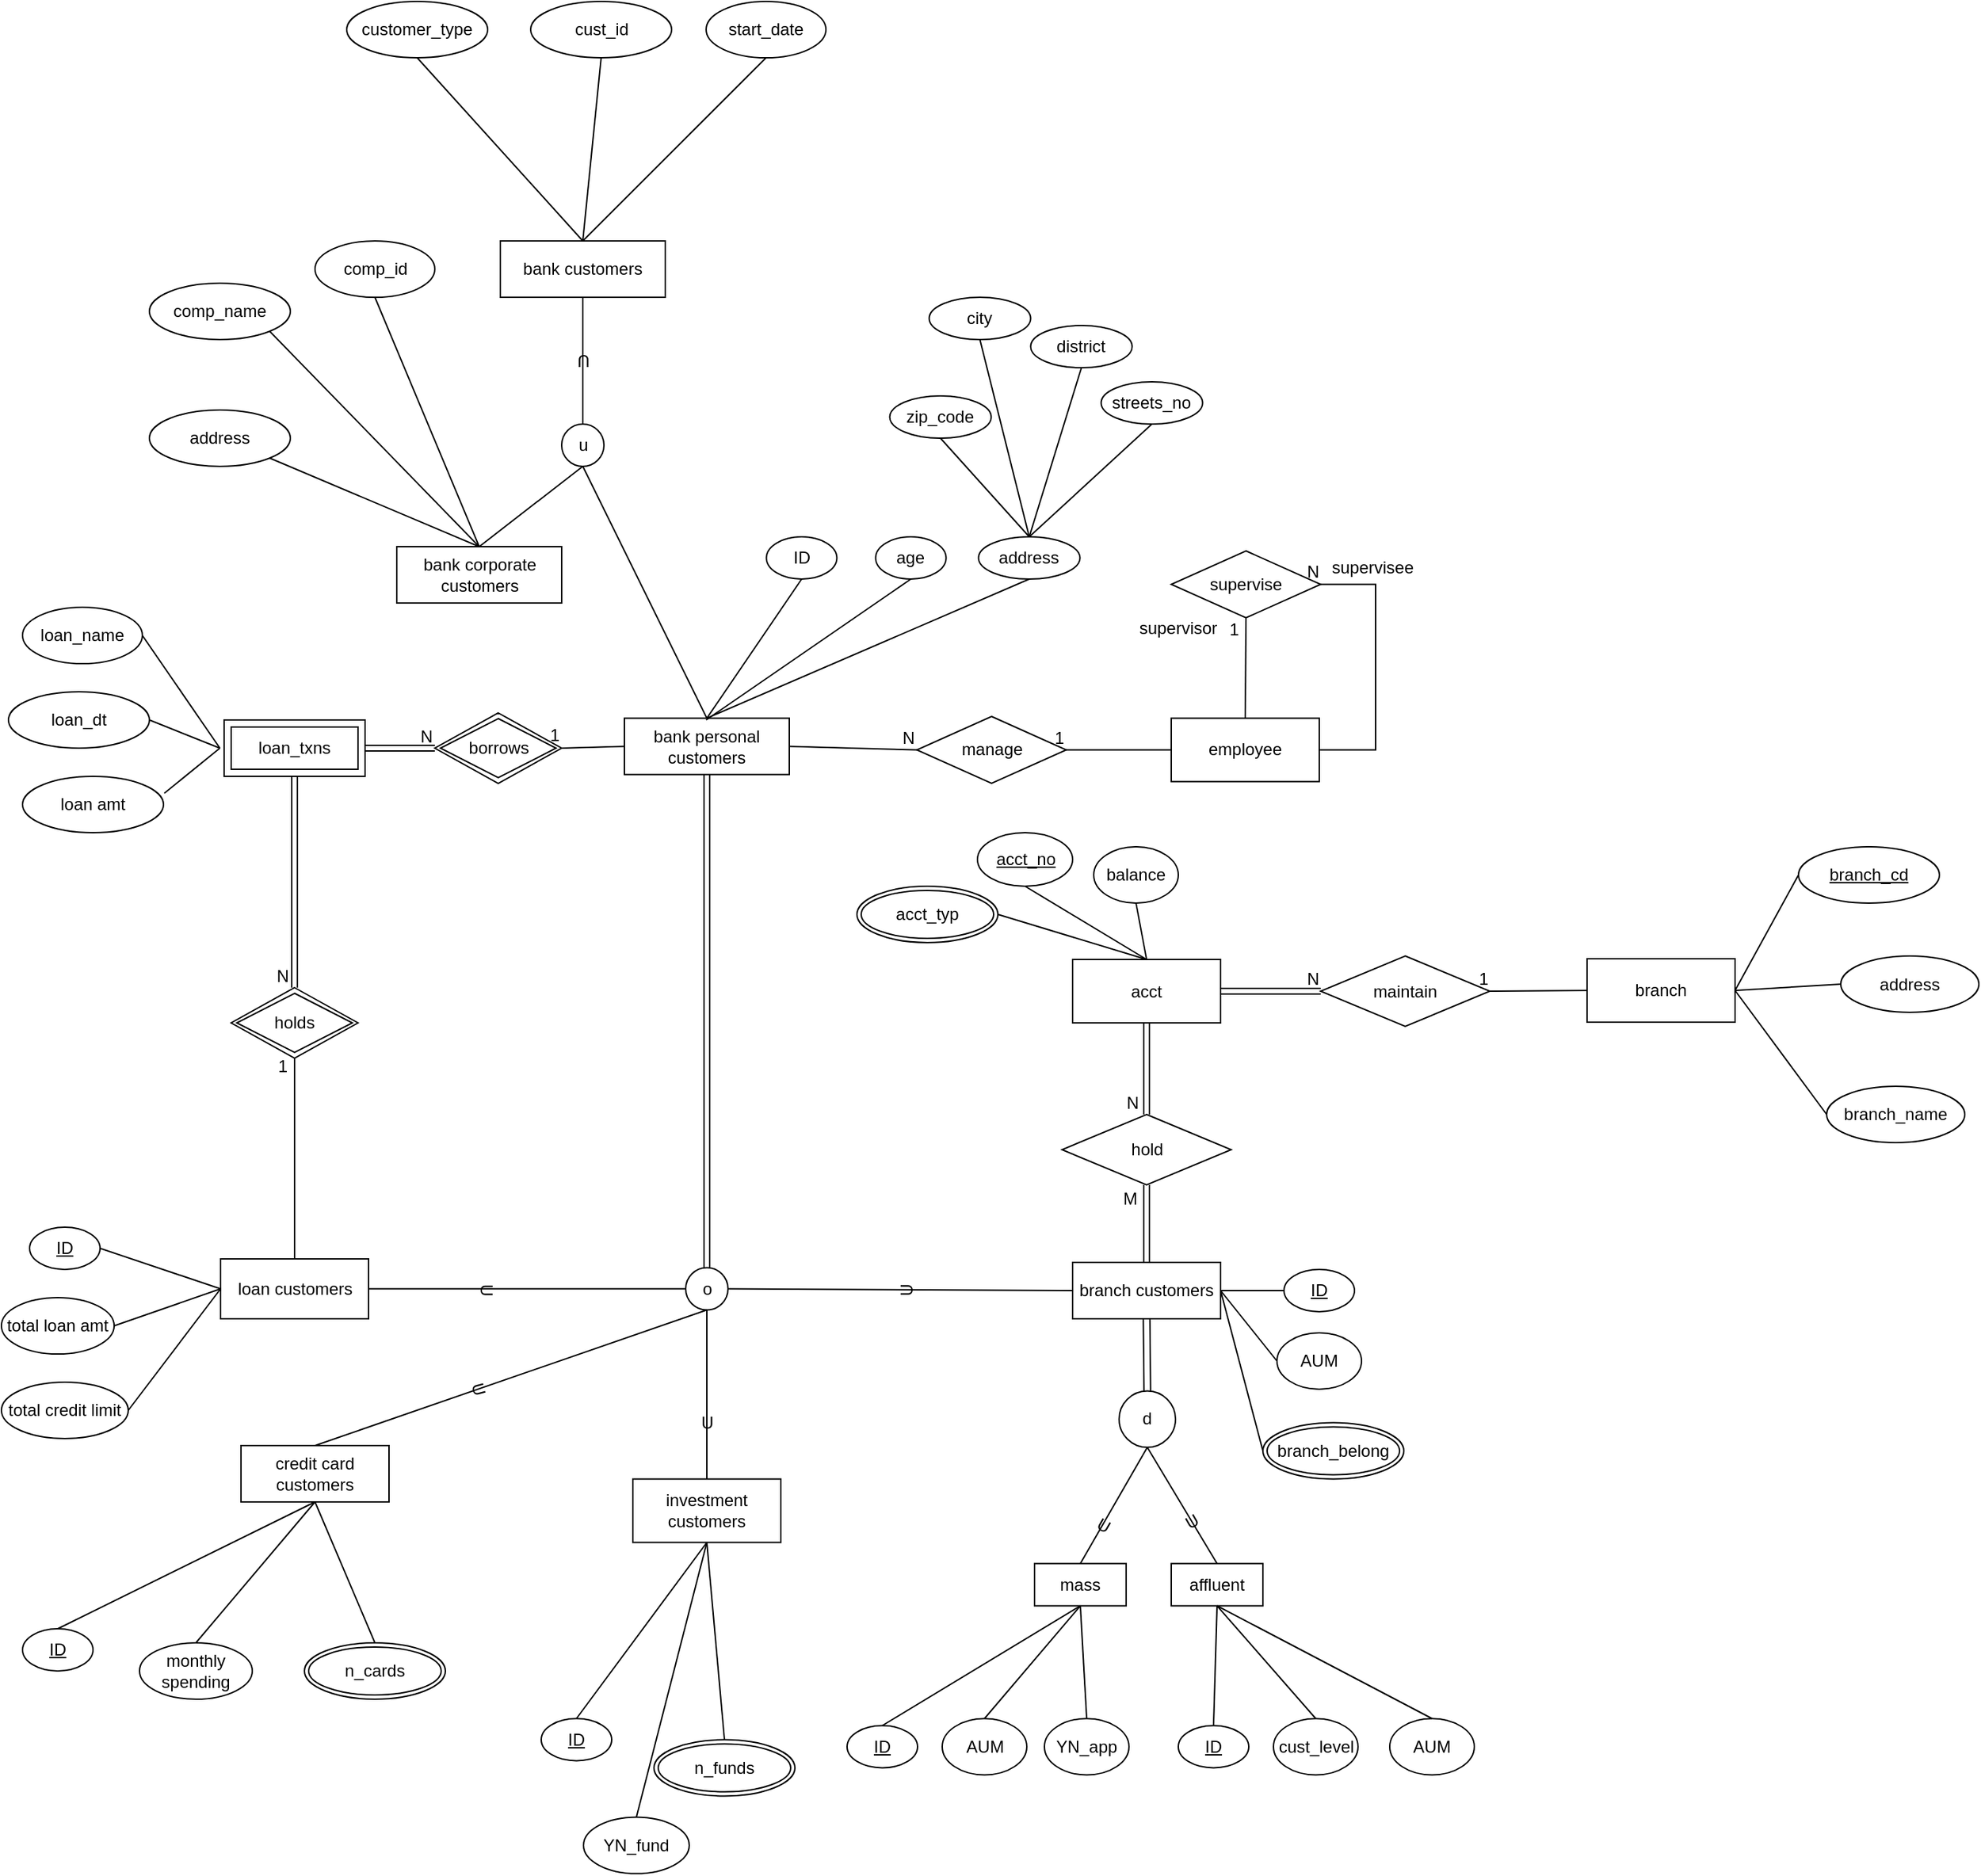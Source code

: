 <mxfile version="21.0.6" type="github">
  <diagram id="R2lEEEUBdFMjLlhIrx00" name="Page-1">
    <mxGraphModel dx="2164" dy="1770" grid="1" gridSize="10" guides="1" tooltips="1" connect="1" arrows="0" fold="1" page="1" pageScale="1" pageWidth="850" pageHeight="1100" math="0" shadow="0" extFonts="Permanent Marker^https://fonts.googleapis.com/css?family=Permanent+Marker">
      <root>
        <mxCell id="0" />
        <mxCell id="1" parent="0" />
        <mxCell id="X_ObQz0MvqeAvcVC8B-2-1" value="bank personal customers" style="rounded=0;whiteSpace=wrap;html=1;" parent="1" vertex="1">
          <mxGeometry x="367" y="238.75" width="117" height="40" as="geometry" />
        </mxCell>
        <mxCell id="X_ObQz0MvqeAvcVC8B-2-3" value="credit card customers" style="rounded=0;whiteSpace=wrap;html=1;" parent="1" vertex="1">
          <mxGeometry x="95" y="755" width="105" height="40" as="geometry" />
        </mxCell>
        <mxCell id="X_ObQz0MvqeAvcVC8B-2-4" value="branch customers" style="rounded=0;whiteSpace=wrap;html=1;" parent="1" vertex="1">
          <mxGeometry x="685" y="625" width="105" height="40" as="geometry" />
        </mxCell>
        <mxCell id="X_ObQz0MvqeAvcVC8B-2-5" value="investment customers" style="rounded=0;whiteSpace=wrap;html=1;" parent="1" vertex="1">
          <mxGeometry x="373" y="778.75" width="105" height="45" as="geometry" />
        </mxCell>
        <mxCell id="X_ObQz0MvqeAvcVC8B-2-6" value="o" style="ellipse;whiteSpace=wrap;html=1;aspect=fixed;" parent="1" vertex="1">
          <mxGeometry x="410.5" y="628.75" width="30" height="30" as="geometry" />
        </mxCell>
        <mxCell id="X_ObQz0MvqeAvcVC8B-2-7" value="" style="endArrow=none;html=1;rounded=0;entryX=0;entryY=0.5;entryDx=0;entryDy=0;exitX=1;exitY=0.5;exitDx=0;exitDy=0;" parent="1" source="X_ObQz0MvqeAvcVC8B-2-35" target="X_ObQz0MvqeAvcVC8B-2-6" edge="1">
          <mxGeometry width="50" height="50" relative="1" as="geometry">
            <mxPoint x="270" y="542.5" as="sourcePoint" />
            <mxPoint x="480" y="542.5" as="targetPoint" />
          </mxGeometry>
        </mxCell>
        <mxCell id="X_ObQz0MvqeAvcVC8B-2-8" value="" style="endArrow=none;html=1;rounded=0;entryX=0.5;entryY=1;entryDx=0;entryDy=0;exitX=0.5;exitY=0;exitDx=0;exitDy=0;" parent="1" source="X_ObQz0MvqeAvcVC8B-2-3" target="X_ObQz0MvqeAvcVC8B-2-6" edge="1">
          <mxGeometry width="50" height="50" relative="1" as="geometry">
            <mxPoint x="445" y="710" as="sourcePoint" />
            <mxPoint x="495" y="660" as="targetPoint" />
          </mxGeometry>
        </mxCell>
        <mxCell id="X_ObQz0MvqeAvcVC8B-2-11" value="" style="shape=link;html=1;rounded=0;entryX=0.5;entryY=1;entryDx=0;entryDy=0;exitX=0.5;exitY=0;exitDx=0;exitDy=0;" parent="1" source="X_ObQz0MvqeAvcVC8B-2-6" target="X_ObQz0MvqeAvcVC8B-2-1" edge="1">
          <mxGeometry width="100" relative="1" as="geometry">
            <mxPoint x="410" y="400" as="sourcePoint" />
            <mxPoint x="510" y="400" as="targetPoint" />
          </mxGeometry>
        </mxCell>
        <mxCell id="X_ObQz0MvqeAvcVC8B-2-12" value="ID" style="ellipse;whiteSpace=wrap;html=1;" parent="1" vertex="1">
          <mxGeometry x="467.75" y="110" width="50" height="30" as="geometry" />
        </mxCell>
        <mxCell id="X_ObQz0MvqeAvcVC8B-2-13" value="age" style="ellipse;whiteSpace=wrap;html=1;" parent="1" vertex="1">
          <mxGeometry x="545.25" y="110" width="50" height="30" as="geometry" />
        </mxCell>
        <mxCell id="X_ObQz0MvqeAvcVC8B-2-14" value="address" style="ellipse;whiteSpace=wrap;html=1;" parent="1" vertex="1">
          <mxGeometry x="618.25" y="110" width="72" height="30" as="geometry" />
        </mxCell>
        <mxCell id="X_ObQz0MvqeAvcVC8B-2-15" value="" style="endArrow=none;html=1;rounded=0;entryX=0.5;entryY=1;entryDx=0;entryDy=0;exitX=0.5;exitY=0;exitDx=0;exitDy=0;" parent="1" source="X_ObQz0MvqeAvcVC8B-2-1" target="X_ObQz0MvqeAvcVC8B-2-12" edge="1">
          <mxGeometry width="50" height="50" relative="1" as="geometry">
            <mxPoint x="430" y="420" as="sourcePoint" />
            <mxPoint x="480" y="370" as="targetPoint" />
          </mxGeometry>
        </mxCell>
        <mxCell id="X_ObQz0MvqeAvcVC8B-2-16" value="" style="endArrow=none;html=1;rounded=0;entryX=0.5;entryY=1;entryDx=0;entryDy=0;" parent="1" target="X_ObQz0MvqeAvcVC8B-2-13" edge="1">
          <mxGeometry width="50" height="50" relative="1" as="geometry">
            <mxPoint x="425" y="240" as="sourcePoint" />
            <mxPoint x="358" y="200" as="targetPoint" />
          </mxGeometry>
        </mxCell>
        <mxCell id="X_ObQz0MvqeAvcVC8B-2-17" value="" style="endArrow=none;html=1;rounded=0;entryX=0.5;entryY=1;entryDx=0;entryDy=0;exitX=0.5;exitY=0;exitDx=0;exitDy=0;" parent="1" source="X_ObQz0MvqeAvcVC8B-2-1" target="X_ObQz0MvqeAvcVC8B-2-14" edge="1">
          <mxGeometry width="50" height="50" relative="1" as="geometry">
            <mxPoint x="435" y="250" as="sourcePoint" />
            <mxPoint x="435" y="200" as="targetPoint" />
          </mxGeometry>
        </mxCell>
        <mxCell id="X_ObQz0MvqeAvcVC8B-2-24" value="d" style="ellipse;whiteSpace=wrap;html=1;aspect=fixed;" parent="1" vertex="1">
          <mxGeometry x="718" y="716.25" width="40" height="40" as="geometry" />
        </mxCell>
        <mxCell id="X_ObQz0MvqeAvcVC8B-2-25" value="mass" style="rounded=0;whiteSpace=wrap;html=1;" parent="1" vertex="1">
          <mxGeometry x="658" y="838.75" width="65" height="30" as="geometry" />
        </mxCell>
        <mxCell id="X_ObQz0MvqeAvcVC8B-2-26" value="affluent" style="rounded=0;whiteSpace=wrap;html=1;" parent="1" vertex="1">
          <mxGeometry x="755" y="838.75" width="65" height="30" as="geometry" />
        </mxCell>
        <mxCell id="X_ObQz0MvqeAvcVC8B-2-27" value="" style="shape=link;html=1;rounded=0;entryX=0.5;entryY=1;entryDx=0;entryDy=0;width=4.667;exitX=0.5;exitY=0;exitDx=0;exitDy=0;" parent="1" source="X_ObQz0MvqeAvcVC8B-2-24" target="X_ObQz0MvqeAvcVC8B-2-4" edge="1">
          <mxGeometry width="100" relative="1" as="geometry">
            <mxPoint x="738" y="720" as="sourcePoint" />
            <mxPoint x="681" y="495" as="targetPoint" />
          </mxGeometry>
        </mxCell>
        <mxCell id="X_ObQz0MvqeAvcVC8B-2-28" value="" style="endArrow=none;html=1;rounded=0;entryX=0.5;entryY=1;entryDx=0;entryDy=0;exitX=0.5;exitY=0;exitDx=0;exitDy=0;" parent="1" source="X_ObQz0MvqeAvcVC8B-2-25" target="X_ObQz0MvqeAvcVC8B-2-24" edge="1">
          <mxGeometry width="50" height="50" relative="1" as="geometry">
            <mxPoint x="645" y="823.75" as="sourcePoint" />
            <mxPoint x="703" y="768.75" as="targetPoint" />
          </mxGeometry>
        </mxCell>
        <mxCell id="X_ObQz0MvqeAvcVC8B-2-29" value="" style="endArrow=none;html=1;rounded=0;entryX=0.5;entryY=1;entryDx=0;entryDy=0;exitX=0.5;exitY=0;exitDx=0;exitDy=0;" parent="1" source="X_ObQz0MvqeAvcVC8B-2-26" target="X_ObQz0MvqeAvcVC8B-2-24" edge="1">
          <mxGeometry width="50" height="50" relative="1" as="geometry">
            <mxPoint x="701" y="838.75" as="sourcePoint" />
            <mxPoint x="703" y="768.75" as="targetPoint" />
          </mxGeometry>
        </mxCell>
        <mxCell id="X_ObQz0MvqeAvcVC8B-2-35" value="loan customers" style="rounded=0;whiteSpace=wrap;html=1;" parent="1" vertex="1">
          <mxGeometry x="80.5" y="622.5" width="105" height="42.5" as="geometry" />
        </mxCell>
        <mxCell id="X_ObQz0MvqeAvcVC8B-2-36" value="&lt;u&gt;ID&lt;/u&gt;" style="ellipse;whiteSpace=wrap;html=1;" parent="1" vertex="1">
          <mxGeometry x="-55" y="600" width="50" height="30" as="geometry" />
        </mxCell>
        <mxCell id="X_ObQz0MvqeAvcVC8B-2-37" value="total loan amt" style="ellipse;whiteSpace=wrap;html=1;" parent="1" vertex="1">
          <mxGeometry x="-75" y="650" width="80" height="40" as="geometry" />
        </mxCell>
        <mxCell id="X_ObQz0MvqeAvcVC8B-2-38" value="total credit limit" style="ellipse;whiteSpace=wrap;html=1;" parent="1" vertex="1">
          <mxGeometry x="-75" y="710" width="90" height="40" as="geometry" />
        </mxCell>
        <mxCell id="X_ObQz0MvqeAvcVC8B-2-39" value="" style="endArrow=none;html=1;rounded=0;exitX=1;exitY=0.5;exitDx=0;exitDy=0;entryX=0;entryY=0.5;entryDx=0;entryDy=0;" parent="1" source="X_ObQz0MvqeAvcVC8B-2-36" target="X_ObQz0MvqeAvcVC8B-2-35" edge="1">
          <mxGeometry width="50" height="50" relative="1" as="geometry">
            <mxPoint x="425" y="640" as="sourcePoint" />
            <mxPoint x="475" y="590" as="targetPoint" />
          </mxGeometry>
        </mxCell>
        <mxCell id="X_ObQz0MvqeAvcVC8B-2-40" value="" style="endArrow=none;html=1;rounded=0;exitX=1;exitY=0.5;exitDx=0;exitDy=0;entryX=0;entryY=0.5;entryDx=0;entryDy=0;" parent="1" source="X_ObQz0MvqeAvcVC8B-2-37" target="X_ObQz0MvqeAvcVC8B-2-35" edge="1">
          <mxGeometry width="50" height="50" relative="1" as="geometry">
            <mxPoint x="95" y="625" as="sourcePoint" />
            <mxPoint x="135" y="670" as="targetPoint" />
          </mxGeometry>
        </mxCell>
        <mxCell id="X_ObQz0MvqeAvcVC8B-2-41" value="" style="endArrow=none;html=1;rounded=0;exitX=1;exitY=0.5;exitDx=0;exitDy=0;entryX=0;entryY=0.5;entryDx=0;entryDy=0;" parent="1" source="X_ObQz0MvqeAvcVC8B-2-38" target="X_ObQz0MvqeAvcVC8B-2-35" edge="1">
          <mxGeometry width="50" height="50" relative="1" as="geometry">
            <mxPoint x="99" y="678" as="sourcePoint" />
            <mxPoint x="135" y="670" as="targetPoint" />
          </mxGeometry>
        </mxCell>
        <mxCell id="X_ObQz0MvqeAvcVC8B-2-48" value="loan_name" style="ellipse;whiteSpace=wrap;html=1;" parent="1" vertex="1">
          <mxGeometry x="-60" y="160" width="85" height="40" as="geometry" />
        </mxCell>
        <mxCell id="X_ObQz0MvqeAvcVC8B-2-49" value="loan amt" style="ellipse;whiteSpace=wrap;html=1;" parent="1" vertex="1">
          <mxGeometry x="-60" y="280" width="100" height="40" as="geometry" />
        </mxCell>
        <mxCell id="X_ObQz0MvqeAvcVC8B-2-53" value="" style="endArrow=none;html=1;rounded=0;exitX=1;exitY=0.5;exitDx=0;exitDy=0;entryX=0;entryY=0.5;entryDx=0;entryDy=0;" parent="1" source="X_ObQz0MvqeAvcVC8B-2-48" edge="1">
          <mxGeometry width="50" height="50" relative="1" as="geometry">
            <mxPoint x="100" y="405" as="sourcePoint" />
            <mxPoint x="80" y="260" as="targetPoint" />
          </mxGeometry>
        </mxCell>
        <mxCell id="X_ObQz0MvqeAvcVC8B-2-54" value="" style="endArrow=none;html=1;rounded=0;exitX=1;exitY=0.5;exitDx=0;exitDy=0;entryX=0;entryY=0.5;entryDx=0;entryDy=0;" parent="1" source="X_ObQz0MvqeAvcVC8B-2-110" edge="1">
          <mxGeometry width="50" height="50" relative="1" as="geometry">
            <mxPoint x="40" y="240" as="sourcePoint" />
            <mxPoint x="80" y="260" as="targetPoint" />
          </mxGeometry>
        </mxCell>
        <mxCell id="X_ObQz0MvqeAvcVC8B-2-55" value="" style="endArrow=none;html=1;rounded=0;exitX=1.006;exitY=0.3;exitDx=0;exitDy=0;entryX=0;entryY=0.5;entryDx=0;entryDy=0;exitPerimeter=0;" parent="1" source="X_ObQz0MvqeAvcVC8B-2-49" edge="1">
          <mxGeometry width="50" height="50" relative="1" as="geometry">
            <mxPoint x="50" y="255" as="sourcePoint" />
            <mxPoint x="80" y="260" as="targetPoint" />
          </mxGeometry>
        </mxCell>
        <mxCell id="X_ObQz0MvqeAvcVC8B-2-56" value="&lt;u&gt;ID&lt;/u&gt;" style="ellipse;whiteSpace=wrap;html=1;" parent="1" vertex="1">
          <mxGeometry x="-60" y="885" width="50" height="30" as="geometry" />
        </mxCell>
        <mxCell id="X_ObQz0MvqeAvcVC8B-2-57" value="monthly spending" style="ellipse;whiteSpace=wrap;html=1;" parent="1" vertex="1">
          <mxGeometry x="23" y="895" width="80" height="40" as="geometry" />
        </mxCell>
        <mxCell id="X_ObQz0MvqeAvcVC8B-2-59" style="edgeStyle=orthogonalEdgeStyle;rounded=0;orthogonalLoop=1;jettySize=auto;html=1;exitX=0.5;exitY=1;exitDx=0;exitDy=0;" parent="1" edge="1">
          <mxGeometry relative="1" as="geometry">
            <mxPoint x="87.5" y="930" as="sourcePoint" />
            <mxPoint x="87.5" y="930" as="targetPoint" />
          </mxGeometry>
        </mxCell>
        <mxCell id="X_ObQz0MvqeAvcVC8B-2-60" value="" style="endArrow=none;html=1;rounded=0;exitX=0.5;exitY=1;exitDx=0;exitDy=0;entryX=0.5;entryY=0;entryDx=0;entryDy=0;" parent="1" source="X_ObQz0MvqeAvcVC8B-2-3" target="X_ObQz0MvqeAvcVC8B-2-56" edge="1">
          <mxGeometry width="50" height="50" relative="1" as="geometry">
            <mxPoint x="-62.5" y="562.5" as="sourcePoint" />
            <mxPoint x="-37.5" y="875" as="targetPoint" />
          </mxGeometry>
        </mxCell>
        <mxCell id="X_ObQz0MvqeAvcVC8B-2-61" value="" style="endArrow=none;html=1;rounded=0;exitX=0.5;exitY=1;exitDx=0;exitDy=0;entryX=0.5;entryY=0;entryDx=0;entryDy=0;" parent="1" source="X_ObQz0MvqeAvcVC8B-2-3" target="X_ObQz0MvqeAvcVC8B-2-57" edge="1">
          <mxGeometry width="50" height="50" relative="1" as="geometry">
            <mxPoint x="215.5" y="745" as="sourcePoint" />
            <mxPoint x="87.5" y="890" as="targetPoint" />
          </mxGeometry>
        </mxCell>
        <mxCell id="X_ObQz0MvqeAvcVC8B-2-62" value="" style="endArrow=none;html=1;rounded=0;entryX=0.5;entryY=0;entryDx=0;entryDy=0;exitX=0.5;exitY=1;exitDx=0;exitDy=0;" parent="1" source="X_ObQz0MvqeAvcVC8B-2-3" target="X_ObQz0MvqeAvcVC8B-2-81" edge="1">
          <mxGeometry width="50" height="50" relative="1" as="geometry">
            <mxPoint x="202.5" y="735" as="sourcePoint" />
            <mxPoint x="157.5" y="780" as="targetPoint" />
          </mxGeometry>
        </mxCell>
        <mxCell id="X_ObQz0MvqeAvcVC8B-2-65" value="&lt;u&gt;ID&lt;/u&gt;" style="ellipse;whiteSpace=wrap;html=1;" parent="1" vertex="1">
          <mxGeometry x="835" y="630" width="50" height="30" as="geometry" />
        </mxCell>
        <mxCell id="X_ObQz0MvqeAvcVC8B-2-66" value="AUM" style="ellipse;whiteSpace=wrap;html=1;" parent="1" vertex="1">
          <mxGeometry x="830" y="675" width="60" height="40" as="geometry" />
        </mxCell>
        <mxCell id="X_ObQz0MvqeAvcVC8B-2-68" value="" style="endArrow=none;html=1;rounded=0;entryX=1;entryY=0.5;entryDx=0;entryDy=0;exitX=0;exitY=0.5;exitDx=0;exitDy=0;" parent="1" source="X_ObQz0MvqeAvcVC8B-2-65" target="X_ObQz0MvqeAvcVC8B-2-4" edge="1">
          <mxGeometry width="50" height="50" relative="1" as="geometry">
            <mxPoint x="758" y="765" as="sourcePoint" />
            <mxPoint x="713" y="735" as="targetPoint" />
          </mxGeometry>
        </mxCell>
        <mxCell id="X_ObQz0MvqeAvcVC8B-2-69" value="" style="endArrow=none;html=1;rounded=0;entryX=1;entryY=0.5;entryDx=0;entryDy=0;exitX=0;exitY=0.5;exitDx=0;exitDy=0;" parent="1" source="X_ObQz0MvqeAvcVC8B-2-66" target="X_ObQz0MvqeAvcVC8B-2-4" edge="1">
          <mxGeometry width="50" height="50" relative="1" as="geometry">
            <mxPoint x="820" y="694.5" as="sourcePoint" />
            <mxPoint x="775" y="694.5" as="targetPoint" />
          </mxGeometry>
        </mxCell>
        <mxCell id="X_ObQz0MvqeAvcVC8B-2-70" value="branch_belong" style="ellipse;shape=doubleEllipse;margin=3;whiteSpace=wrap;html=1;align=center;" parent="1" vertex="1">
          <mxGeometry x="820" y="738.75" width="100" height="40" as="geometry" />
        </mxCell>
        <mxCell id="X_ObQz0MvqeAvcVC8B-2-71" value="" style="endArrow=none;html=1;rounded=0;entryX=1;entryY=0.5;entryDx=0;entryDy=0;exitX=0;exitY=0.5;exitDx=0;exitDy=0;" parent="1" source="X_ObQz0MvqeAvcVC8B-2-70" target="X_ObQz0MvqeAvcVC8B-2-4" edge="1">
          <mxGeometry width="50" height="50" relative="1" as="geometry">
            <mxPoint x="840" y="708.75" as="sourcePoint" />
            <mxPoint x="800" y="658.75" as="targetPoint" />
          </mxGeometry>
        </mxCell>
        <mxCell id="X_ObQz0MvqeAvcVC8B-2-73" value="zip_code" style="ellipse;whiteSpace=wrap;html=1;" parent="1" vertex="1">
          <mxGeometry x="555.25" y="10" width="72" height="30" as="geometry" />
        </mxCell>
        <mxCell id="X_ObQz0MvqeAvcVC8B-2-74" value="city" style="ellipse;whiteSpace=wrap;html=1;" parent="1" vertex="1">
          <mxGeometry x="583.25" y="-60" width="72" height="30" as="geometry" />
        </mxCell>
        <mxCell id="X_ObQz0MvqeAvcVC8B-2-75" value="district" style="ellipse;whiteSpace=wrap;html=1;" parent="1" vertex="1">
          <mxGeometry x="655.25" y="-40" width="72" height="30" as="geometry" />
        </mxCell>
        <mxCell id="X_ObQz0MvqeAvcVC8B-2-76" value="streets_no" style="ellipse;whiteSpace=wrap;html=1;" parent="1" vertex="1">
          <mxGeometry x="705.25" width="72" height="30" as="geometry" />
        </mxCell>
        <mxCell id="X_ObQz0MvqeAvcVC8B-2-77" value="" style="endArrow=none;html=1;rounded=0;exitX=0.5;exitY=1;exitDx=0;exitDy=0;entryX=0.5;entryY=0;entryDx=0;entryDy=0;" parent="1" source="X_ObQz0MvqeAvcVC8B-2-73" target="X_ObQz0MvqeAvcVC8B-2-14" edge="1">
          <mxGeometry width="50" height="50" relative="1" as="geometry">
            <mxPoint x="670.75" y="40" as="sourcePoint" />
            <mxPoint x="695.25" y="120" as="targetPoint" />
          </mxGeometry>
        </mxCell>
        <mxCell id="X_ObQz0MvqeAvcVC8B-2-78" value="" style="endArrow=none;html=1;rounded=0;entryX=0.5;entryY=0;entryDx=0;entryDy=0;exitX=0.5;exitY=1;exitDx=0;exitDy=0;" parent="1" source="X_ObQz0MvqeAvcVC8B-2-74" target="X_ObQz0MvqeAvcVC8B-2-14" edge="1">
          <mxGeometry width="50" height="50" relative="1" as="geometry">
            <mxPoint x="715.25" y="75" as="sourcePoint" />
            <mxPoint x="689.25" y="124" as="targetPoint" />
          </mxGeometry>
        </mxCell>
        <mxCell id="X_ObQz0MvqeAvcVC8B-2-79" value="" style="endArrow=none;html=1;rounded=0;entryX=0.5;entryY=0;entryDx=0;entryDy=0;exitX=0.5;exitY=1;exitDx=0;exitDy=0;" parent="1" source="X_ObQz0MvqeAvcVC8B-2-75" target="X_ObQz0MvqeAvcVC8B-2-14" edge="1">
          <mxGeometry width="50" height="50" relative="1" as="geometry">
            <mxPoint x="715.25" y="115" as="sourcePoint" />
            <mxPoint x="700.25" y="135" as="targetPoint" />
          </mxGeometry>
        </mxCell>
        <mxCell id="X_ObQz0MvqeAvcVC8B-2-80" value="" style="endArrow=none;html=1;rounded=0;entryX=0.5;entryY=0;entryDx=0;entryDy=0;exitX=0.5;exitY=1;exitDx=0;exitDy=0;" parent="1" source="X_ObQz0MvqeAvcVC8B-2-76" target="X_ObQz0MvqeAvcVC8B-2-14" edge="1">
          <mxGeometry width="50" height="50" relative="1" as="geometry">
            <mxPoint x="715.25" y="155" as="sourcePoint" />
            <mxPoint x="700.25" y="135" as="targetPoint" />
          </mxGeometry>
        </mxCell>
        <mxCell id="X_ObQz0MvqeAvcVC8B-2-81" value="n_cards" style="ellipse;shape=doubleEllipse;margin=3;whiteSpace=wrap;html=1;align=center;" parent="1" vertex="1">
          <mxGeometry x="140" y="895" width="100" height="40" as="geometry" />
        </mxCell>
        <mxCell id="X_ObQz0MvqeAvcVC8B-2-83" value="&lt;u&gt;ID&lt;/u&gt;" style="ellipse;whiteSpace=wrap;html=1;" parent="1" vertex="1">
          <mxGeometry x="525" y="953.75" width="50" height="30" as="geometry" />
        </mxCell>
        <mxCell id="X_ObQz0MvqeAvcVC8B-2-84" value="AUM" style="ellipse;whiteSpace=wrap;html=1;" parent="1" vertex="1">
          <mxGeometry x="592.5" y="948.75" width="60" height="40" as="geometry" />
        </mxCell>
        <mxCell id="X_ObQz0MvqeAvcVC8B-2-88" value="YN_app" style="ellipse;whiteSpace=wrap;html=1;" parent="1" vertex="1">
          <mxGeometry x="665" y="948.75" width="60" height="40" as="geometry" />
        </mxCell>
        <mxCell id="X_ObQz0MvqeAvcVC8B-2-89" value="" style="endArrow=none;html=1;rounded=0;entryX=0.5;entryY=1;entryDx=0;entryDy=0;exitX=0.5;exitY=0;exitDx=0;exitDy=0;" parent="1" source="X_ObQz0MvqeAvcVC8B-2-83" target="X_ObQz0MvqeAvcVC8B-2-25" edge="1">
          <mxGeometry width="50" height="50" relative="1" as="geometry">
            <mxPoint x="575.5" y="878.75" as="sourcePoint" />
            <mxPoint x="627.5" y="848.75" as="targetPoint" />
          </mxGeometry>
        </mxCell>
        <mxCell id="X_ObQz0MvqeAvcVC8B-2-90" value="" style="endArrow=none;html=1;rounded=0;entryX=0.5;entryY=1;entryDx=0;entryDy=0;exitX=0.5;exitY=0;exitDx=0;exitDy=0;" parent="1" source="X_ObQz0MvqeAvcVC8B-2-84" target="X_ObQz0MvqeAvcVC8B-2-25" edge="1">
          <mxGeometry width="50" height="50" relative="1" as="geometry">
            <mxPoint x="640" y="908.75" as="sourcePoint" />
            <mxPoint x="721" y="838.75" as="targetPoint" />
          </mxGeometry>
        </mxCell>
        <mxCell id="X_ObQz0MvqeAvcVC8B-2-91" value="" style="endArrow=none;html=1;rounded=0;entryX=0.5;entryY=1;entryDx=0;entryDy=0;exitX=0.5;exitY=0;exitDx=0;exitDy=0;" parent="1" source="X_ObQz0MvqeAvcVC8B-2-88" target="X_ObQz0MvqeAvcVC8B-2-25" edge="1">
          <mxGeometry width="50" height="50" relative="1" as="geometry">
            <mxPoint x="713" y="903.75" as="sourcePoint" />
            <mxPoint x="721" y="838.75" as="targetPoint" />
          </mxGeometry>
        </mxCell>
        <mxCell id="X_ObQz0MvqeAvcVC8B-2-92" value="&lt;u&gt;ID&lt;/u&gt;" style="ellipse;whiteSpace=wrap;html=1;" parent="1" vertex="1">
          <mxGeometry x="760" y="953.75" width="50" height="30" as="geometry" />
        </mxCell>
        <mxCell id="X_ObQz0MvqeAvcVC8B-2-93" value="cust_level" style="ellipse;whiteSpace=wrap;html=1;" parent="1" vertex="1">
          <mxGeometry x="827.5" y="948.75" width="60" height="40" as="geometry" />
        </mxCell>
        <mxCell id="X_ObQz0MvqeAvcVC8B-2-94" value="AUM" style="ellipse;whiteSpace=wrap;html=1;" parent="1" vertex="1">
          <mxGeometry x="910" y="948.75" width="60" height="40" as="geometry" />
        </mxCell>
        <mxCell id="X_ObQz0MvqeAvcVC8B-2-95" value="" style="endArrow=none;html=1;rounded=0;entryX=0.5;entryY=1;entryDx=0;entryDy=0;exitX=0.5;exitY=0;exitDx=0;exitDy=0;" parent="1" source="X_ObQz0MvqeAvcVC8B-2-92" target="X_ObQz0MvqeAvcVC8B-2-26" edge="1">
          <mxGeometry width="50" height="50" relative="1" as="geometry">
            <mxPoint x="710" y="908.75" as="sourcePoint" />
            <mxPoint x="721" y="838.75" as="targetPoint" />
          </mxGeometry>
        </mxCell>
        <mxCell id="X_ObQz0MvqeAvcVC8B-2-96" value="" style="endArrow=none;html=1;rounded=0;entryX=0.5;entryY=1;entryDx=0;entryDy=0;exitX=0.5;exitY=0;exitDx=0;exitDy=0;" parent="1" source="X_ObQz0MvqeAvcVC8B-2-93" target="X_ObQz0MvqeAvcVC8B-2-26" edge="1">
          <mxGeometry width="50" height="50" relative="1" as="geometry">
            <mxPoint x="800" y="913.75" as="sourcePoint" />
            <mxPoint x="818" y="838.75" as="targetPoint" />
          </mxGeometry>
        </mxCell>
        <mxCell id="X_ObQz0MvqeAvcVC8B-2-97" value="" style="endArrow=none;html=1;rounded=0;entryX=0.5;entryY=1;entryDx=0;entryDy=0;exitX=0.5;exitY=0;exitDx=0;exitDy=0;" parent="1" source="X_ObQz0MvqeAvcVC8B-2-94" target="X_ObQz0MvqeAvcVC8B-2-26" edge="1">
          <mxGeometry width="50" height="50" relative="1" as="geometry">
            <mxPoint x="873" y="908.75" as="sourcePoint" />
            <mxPoint x="818" y="838.75" as="targetPoint" />
            <Array as="points" />
          </mxGeometry>
        </mxCell>
        <mxCell id="X_ObQz0MvqeAvcVC8B-2-98" value="&lt;u&gt;ID&lt;/u&gt;" style="ellipse;whiteSpace=wrap;html=1;" parent="1" vertex="1">
          <mxGeometry x="308" y="948.75" width="50" height="30" as="geometry" />
        </mxCell>
        <mxCell id="X_ObQz0MvqeAvcVC8B-2-99" value="YN_fund" style="ellipse;whiteSpace=wrap;html=1;" parent="1" vertex="1">
          <mxGeometry x="338" y="1018.75" width="75" height="40" as="geometry" />
        </mxCell>
        <mxCell id="X_ObQz0MvqeAvcVC8B-2-100" value="n_funds" style="ellipse;shape=doubleEllipse;margin=3;whiteSpace=wrap;html=1;align=center;" parent="1" vertex="1">
          <mxGeometry x="388" y="963.75" width="100" height="40" as="geometry" />
        </mxCell>
        <mxCell id="X_ObQz0MvqeAvcVC8B-2-108" value="loan_txns" style="shape=ext;margin=3;double=1;whiteSpace=wrap;html=1;align=center;" parent="1" vertex="1">
          <mxGeometry x="83" y="240" width="100" height="40" as="geometry" />
        </mxCell>
        <mxCell id="X_ObQz0MvqeAvcVC8B-2-110" value="loan_dt" style="ellipse;whiteSpace=wrap;html=1;" parent="1" vertex="1">
          <mxGeometry x="-70" y="220" width="100" height="40" as="geometry" />
        </mxCell>
        <mxCell id="X_ObQz0MvqeAvcVC8B-2-113" value="" style="shape=link;html=1;rounded=0;exitX=1;exitY=0.5;exitDx=0;exitDy=0;entryX=0;entryY=0.5;entryDx=0;entryDy=0;" parent="1" source="X_ObQz0MvqeAvcVC8B-2-108" target="X_ObQz0MvqeAvcVC8B-2-124" edge="1">
          <mxGeometry relative="1" as="geometry">
            <mxPoint x="180" y="210" as="sourcePoint" />
            <mxPoint x="240" y="260" as="targetPoint" />
          </mxGeometry>
        </mxCell>
        <mxCell id="X_ObQz0MvqeAvcVC8B-2-114" value="N" style="resizable=0;html=1;whiteSpace=wrap;align=right;verticalAlign=bottom;" parent="X_ObQz0MvqeAvcVC8B-2-113" connectable="0" vertex="1">
          <mxGeometry x="1" relative="1" as="geometry" />
        </mxCell>
        <mxCell id="X_ObQz0MvqeAvcVC8B-2-118" value="" style="endArrow=none;html=1;rounded=0;exitX=0;exitY=0.5;exitDx=0;exitDy=0;entryX=1;entryY=0.5;entryDx=0;entryDy=0;" parent="1" source="X_ObQz0MvqeAvcVC8B-2-1" target="X_ObQz0MvqeAvcVC8B-2-124" edge="1">
          <mxGeometry relative="1" as="geometry">
            <mxPoint x="340" y="219" as="sourcePoint" />
            <mxPoint x="320" y="260" as="targetPoint" />
          </mxGeometry>
        </mxCell>
        <mxCell id="X_ObQz0MvqeAvcVC8B-2-119" value="1" style="resizable=0;html=1;whiteSpace=wrap;align=right;verticalAlign=bottom;" parent="X_ObQz0MvqeAvcVC8B-2-118" connectable="0" vertex="1">
          <mxGeometry x="1" relative="1" as="geometry" />
        </mxCell>
        <mxCell id="X_ObQz0MvqeAvcVC8B-2-124" value="borrows" style="shape=rhombus;double=1;perimeter=rhombusPerimeter;whiteSpace=wrap;html=1;align=center;" parent="1" vertex="1">
          <mxGeometry x="232.5" y="235" width="90" height="50" as="geometry" />
        </mxCell>
        <mxCell id="X_ObQz0MvqeAvcVC8B-2-125" value="holds" style="shape=rhombus;double=1;perimeter=rhombusPerimeter;whiteSpace=wrap;html=1;align=center;" parent="1" vertex="1">
          <mxGeometry x="88" y="430" width="90" height="50" as="geometry" />
        </mxCell>
        <mxCell id="X_ObQz0MvqeAvcVC8B-2-126" value="" style="endArrow=none;html=1;rounded=0;exitX=0.5;exitY=0;exitDx=0;exitDy=0;entryX=0.5;entryY=1;entryDx=0;entryDy=0;" parent="1" source="X_ObQz0MvqeAvcVC8B-2-35" target="X_ObQz0MvqeAvcVC8B-2-125" edge="1">
          <mxGeometry relative="1" as="geometry">
            <mxPoint x="175" y="377.5" as="sourcePoint" />
            <mxPoint x="127.5" y="417.4" as="targetPoint" />
          </mxGeometry>
        </mxCell>
        <mxCell id="X_ObQz0MvqeAvcVC8B-2-127" value="1" style="resizable=0;html=1;whiteSpace=wrap;align=right;verticalAlign=bottom;" parent="X_ObQz0MvqeAvcVC8B-2-126" connectable="0" vertex="1">
          <mxGeometry x="1" relative="1" as="geometry">
            <mxPoint x="-4" y="14" as="offset" />
          </mxGeometry>
        </mxCell>
        <mxCell id="X_ObQz0MvqeAvcVC8B-2-128" value="" style="shape=link;html=1;rounded=0;exitX=0.5;exitY=1;exitDx=0;exitDy=0;entryX=0.5;entryY=0;entryDx=0;entryDy=0;" parent="1" source="X_ObQz0MvqeAvcVC8B-2-108" target="X_ObQz0MvqeAvcVC8B-2-125" edge="1">
          <mxGeometry relative="1" as="geometry">
            <mxPoint x="180" y="330" as="sourcePoint" />
            <mxPoint x="340" y="330" as="targetPoint" />
          </mxGeometry>
        </mxCell>
        <mxCell id="X_ObQz0MvqeAvcVC8B-2-129" value="N" style="resizable=0;html=1;whiteSpace=wrap;align=right;verticalAlign=bottom;" parent="X_ObQz0MvqeAvcVC8B-2-128" connectable="0" vertex="1">
          <mxGeometry x="1" relative="1" as="geometry">
            <mxPoint x="-3" as="offset" />
          </mxGeometry>
        </mxCell>
        <mxCell id="X_ObQz0MvqeAvcVC8B-2-130" value="employee" style="rounded=0;whiteSpace=wrap;html=1;" parent="1" vertex="1">
          <mxGeometry x="755" y="238.75" width="105" height="45" as="geometry" />
        </mxCell>
        <mxCell id="X_ObQz0MvqeAvcVC8B-2-132" value="manage" style="shape=rhombus;perimeter=rhombusPerimeter;whiteSpace=wrap;html=1;align=center;" parent="1" vertex="1">
          <mxGeometry x="574.5" y="237.5" width="106" height="47.5" as="geometry" />
        </mxCell>
        <mxCell id="X_ObQz0MvqeAvcVC8B-2-134" value="" style="endArrow=none;html=1;rounded=0;exitX=1;exitY=0.5;exitDx=0;exitDy=0;entryX=0;entryY=0.5;entryDx=0;entryDy=0;" parent="1" source="X_ObQz0MvqeAvcVC8B-2-1" target="X_ObQz0MvqeAvcVC8B-2-132" edge="1">
          <mxGeometry relative="1" as="geometry">
            <mxPoint x="492.5" y="285" as="sourcePoint" />
            <mxPoint x="652.5" y="285" as="targetPoint" />
          </mxGeometry>
        </mxCell>
        <mxCell id="X_ObQz0MvqeAvcVC8B-2-135" value="N" style="resizable=0;html=1;whiteSpace=wrap;align=right;verticalAlign=bottom;" parent="X_ObQz0MvqeAvcVC8B-2-134" connectable="0" vertex="1">
          <mxGeometry x="1" relative="1" as="geometry" />
        </mxCell>
        <mxCell id="X_ObQz0MvqeAvcVC8B-2-136" value="" style="endArrow=none;html=1;rounded=0;exitX=0;exitY=0.5;exitDx=0;exitDy=0;entryX=1;entryY=0.5;entryDx=0;entryDy=0;" parent="1" source="X_ObQz0MvqeAvcVC8B-2-130" target="X_ObQz0MvqeAvcVC8B-2-132" edge="1">
          <mxGeometry relative="1" as="geometry">
            <mxPoint x="300" y="340" as="sourcePoint" />
            <mxPoint x="460" y="340" as="targetPoint" />
          </mxGeometry>
        </mxCell>
        <mxCell id="X_ObQz0MvqeAvcVC8B-2-137" value="1" style="resizable=0;html=1;whiteSpace=wrap;align=right;verticalAlign=bottom;" parent="X_ObQz0MvqeAvcVC8B-2-136" connectable="0" vertex="1">
          <mxGeometry x="1" relative="1" as="geometry" />
        </mxCell>
        <mxCell id="X_ObQz0MvqeAvcVC8B-2-138" value="supervise" style="shape=rhombus;perimeter=rhombusPerimeter;whiteSpace=wrap;html=1;align=center;" parent="1" vertex="1">
          <mxGeometry x="755" y="120" width="106" height="47.5" as="geometry" />
        </mxCell>
        <mxCell id="X_ObQz0MvqeAvcVC8B-2-146" value="" style="endArrow=none;html=1;rounded=0;entryX=0.5;entryY=1;entryDx=0;entryDy=0;exitX=0.5;exitY=0;exitDx=0;exitDy=0;" parent="1" source="X_ObQz0MvqeAvcVC8B-2-130" target="X_ObQz0MvqeAvcVC8B-2-138" edge="1">
          <mxGeometry relative="1" as="geometry">
            <mxPoint x="740" y="340" as="sourcePoint" />
            <mxPoint x="900" y="340" as="targetPoint" />
          </mxGeometry>
        </mxCell>
        <mxCell id="X_ObQz0MvqeAvcVC8B-2-147" value="1" style="resizable=0;html=1;whiteSpace=wrap;align=right;verticalAlign=bottom;" parent="X_ObQz0MvqeAvcVC8B-2-146" connectable="0" vertex="1">
          <mxGeometry x="1" relative="1" as="geometry">
            <mxPoint x="-4" y="17" as="offset" />
          </mxGeometry>
        </mxCell>
        <mxCell id="X_ObQz0MvqeAvcVC8B-2-148" value="" style="endArrow=none;html=1;rounded=0;entryX=1;entryY=0.5;entryDx=0;entryDy=0;exitX=1;exitY=0.5;exitDx=0;exitDy=0;edgeStyle=orthogonalEdgeStyle;" parent="1" source="X_ObQz0MvqeAvcVC8B-2-130" target="X_ObQz0MvqeAvcVC8B-2-138" edge="1">
          <mxGeometry relative="1" as="geometry">
            <mxPoint x="740" y="340" as="sourcePoint" />
            <mxPoint x="900" y="340" as="targetPoint" />
            <Array as="points">
              <mxPoint x="900" y="261" />
              <mxPoint x="900" y="144" />
            </Array>
          </mxGeometry>
        </mxCell>
        <mxCell id="X_ObQz0MvqeAvcVC8B-2-149" value="N" style="resizable=0;html=1;whiteSpace=wrap;align=right;verticalAlign=bottom;" parent="X_ObQz0MvqeAvcVC8B-2-148" connectable="0" vertex="1">
          <mxGeometry x="1" relative="1" as="geometry" />
        </mxCell>
        <mxCell id="X_ObQz0MvqeAvcVC8B-2-150" value="supervisor" style="text;strokeColor=none;fillColor=none;align=center;verticalAlign=middle;spacingLeft=4;spacingRight=4;overflow=hidden;points=[[0,0.5],[1,0.5]];portConstraint=eastwest;rotatable=0;whiteSpace=wrap;html=1;" parent="1" vertex="1">
          <mxGeometry x="720" y="160" width="80" height="30" as="geometry" />
        </mxCell>
        <mxCell id="X_ObQz0MvqeAvcVC8B-2-151" value="supervisee" style="text;strokeColor=none;fillColor=none;align=center;verticalAlign=middle;spacingLeft=4;spacingRight=4;overflow=hidden;points=[[0,0.5],[1,0.5]];portConstraint=eastwest;rotatable=0;whiteSpace=wrap;html=1;" parent="1" vertex="1">
          <mxGeometry x="858" y="117" width="80" height="30" as="geometry" />
        </mxCell>
        <mxCell id="X_ObQz0MvqeAvcVC8B-2-152" value="acct" style="rounded=0;whiteSpace=wrap;html=1;" parent="1" vertex="1">
          <mxGeometry x="685" y="410" width="105" height="45" as="geometry" />
        </mxCell>
        <mxCell id="X_ObQz0MvqeAvcVC8B-2-153" value="hold" style="shape=rhombus;perimeter=rhombusPerimeter;whiteSpace=wrap;html=1;align=center;" parent="1" vertex="1">
          <mxGeometry x="677.5" y="520" width="120" height="50" as="geometry" />
        </mxCell>
        <mxCell id="X_ObQz0MvqeAvcVC8B-2-154" value="" style="endArrow=none;html=1;rounded=0;entryX=0.5;entryY=0;entryDx=0;entryDy=0;exitX=0.5;exitY=1;exitDx=0;exitDy=0;" parent="1" source="X_ObQz0MvqeAvcVC8B-2-5" target="X_ObQz0MvqeAvcVC8B-2-98" edge="1">
          <mxGeometry width="50" height="50" relative="1" as="geometry">
            <mxPoint x="215.75" y="820" as="sourcePoint" />
            <mxPoint x="257.75" y="920" as="targetPoint" />
          </mxGeometry>
        </mxCell>
        <mxCell id="X_ObQz0MvqeAvcVC8B-2-155" value="" style="endArrow=none;html=1;rounded=0;entryX=0.5;entryY=0;entryDx=0;entryDy=0;exitX=0.5;exitY=1;exitDx=0;exitDy=0;" parent="1" source="X_ObQz0MvqeAvcVC8B-2-5" target="X_ObQz0MvqeAvcVC8B-2-99" edge="1">
          <mxGeometry width="50" height="50" relative="1" as="geometry">
            <mxPoint x="430.75" y="835" as="sourcePoint" />
            <mxPoint x="372.75" y="925" as="targetPoint" />
          </mxGeometry>
        </mxCell>
        <mxCell id="X_ObQz0MvqeAvcVC8B-2-156" value="" style="endArrow=none;html=1;rounded=0;entryX=0.5;entryY=0;entryDx=0;entryDy=0;exitX=0.5;exitY=1;exitDx=0;exitDy=0;" parent="1" source="X_ObQz0MvqeAvcVC8B-2-5" target="X_ObQz0MvqeAvcVC8B-2-100" edge="1">
          <mxGeometry width="50" height="50" relative="1" as="geometry">
            <mxPoint x="430.75" y="835" as="sourcePoint" />
            <mxPoint x="445.75" y="920" as="targetPoint" />
          </mxGeometry>
        </mxCell>
        <mxCell id="X_ObQz0MvqeAvcVC8B-2-157" value="" style="endArrow=none;html=1;rounded=0;entryX=0.5;entryY=0;entryDx=0;entryDy=0;exitX=0.5;exitY=1;exitDx=0;exitDy=0;" parent="1" source="X_ObQz0MvqeAvcVC8B-2-6" target="X_ObQz0MvqeAvcVC8B-2-5" edge="1">
          <mxGeometry width="50" height="50" relative="1" as="geometry">
            <mxPoint x="373" y="820" as="sourcePoint" />
            <mxPoint x="358" y="980" as="targetPoint" />
          </mxGeometry>
        </mxCell>
        <mxCell id="X_ObQz0MvqeAvcVC8B-2-158" value="" style="endArrow=none;html=1;rounded=0;entryX=0;entryY=0.5;entryDx=0;entryDy=0;exitX=1;exitY=0.5;exitDx=0;exitDy=0;" parent="1" source="X_ObQz0MvqeAvcVC8B-2-6" target="X_ObQz0MvqeAvcVC8B-2-4" edge="1">
          <mxGeometry width="50" height="50" relative="1" as="geometry">
            <mxPoint x="440.5" y="690" as="sourcePoint" />
            <mxPoint x="665.5" y="690" as="targetPoint" />
          </mxGeometry>
        </mxCell>
        <mxCell id="X_ObQz0MvqeAvcVC8B-2-166" value="" style="shape=link;html=1;rounded=0;exitX=0.5;exitY=1;exitDx=0;exitDy=0;entryX=0.5;entryY=0;entryDx=0;entryDy=0;" parent="1" source="X_ObQz0MvqeAvcVC8B-2-152" target="X_ObQz0MvqeAvcVC8B-2-153" edge="1">
          <mxGeometry relative="1" as="geometry">
            <mxPoint x="670" y="490" as="sourcePoint" />
            <mxPoint x="830" y="490" as="targetPoint" />
          </mxGeometry>
        </mxCell>
        <mxCell id="X_ObQz0MvqeAvcVC8B-2-168" value="N" style="resizable=0;html=1;whiteSpace=wrap;align=right;verticalAlign=bottom;" parent="X_ObQz0MvqeAvcVC8B-2-166" connectable="0" vertex="1">
          <mxGeometry x="1" relative="1" as="geometry">
            <mxPoint x="-4" as="offset" />
          </mxGeometry>
        </mxCell>
        <mxCell id="X_ObQz0MvqeAvcVC8B-2-169" value="" style="shape=link;html=1;rounded=0;exitX=0.5;exitY=1;exitDx=0;exitDy=0;entryX=0.5;entryY=0;entryDx=0;entryDy=0;" parent="1" source="X_ObQz0MvqeAvcVC8B-2-153" target="X_ObQz0MvqeAvcVC8B-2-4" edge="1">
          <mxGeometry relative="1" as="geometry">
            <mxPoint x="670" y="490" as="sourcePoint" />
            <mxPoint x="830" y="490" as="targetPoint" />
          </mxGeometry>
        </mxCell>
        <mxCell id="X_ObQz0MvqeAvcVC8B-2-170" value="M" style="resizable=0;html=1;whiteSpace=wrap;align=left;verticalAlign=bottom;" parent="X_ObQz0MvqeAvcVC8B-2-169" connectable="0" vertex="1">
          <mxGeometry x="-1" relative="1" as="geometry">
            <mxPoint x="-19" y="18" as="offset" />
          </mxGeometry>
        </mxCell>
        <mxCell id="X_ObQz0MvqeAvcVC8B-2-172" value="branch" style="rounded=0;whiteSpace=wrap;html=1;" parent="1" vertex="1">
          <mxGeometry x="1050" y="409.5" width="105" height="45" as="geometry" />
        </mxCell>
        <mxCell id="X_ObQz0MvqeAvcVC8B-2-173" value="maintain" style="shape=rhombus;perimeter=rhombusPerimeter;whiteSpace=wrap;html=1;align=center;" parent="1" vertex="1">
          <mxGeometry x="861" y="407.5" width="120" height="50" as="geometry" />
        </mxCell>
        <mxCell id="X_ObQz0MvqeAvcVC8B-2-176" value="" style="endArrow=none;html=1;rounded=0;exitX=0;exitY=0.5;exitDx=0;exitDy=0;entryX=1;entryY=0.5;entryDx=0;entryDy=0;" parent="1" source="X_ObQz0MvqeAvcVC8B-2-172" target="X_ObQz0MvqeAvcVC8B-2-173" edge="1">
          <mxGeometry relative="1" as="geometry">
            <mxPoint x="670" y="390" as="sourcePoint" />
            <mxPoint x="830" y="390" as="targetPoint" />
          </mxGeometry>
        </mxCell>
        <mxCell id="X_ObQz0MvqeAvcVC8B-2-177" value="1" style="resizable=0;html=1;whiteSpace=wrap;align=right;verticalAlign=bottom;" parent="X_ObQz0MvqeAvcVC8B-2-176" connectable="0" vertex="1">
          <mxGeometry x="1" relative="1" as="geometry" />
        </mxCell>
        <mxCell id="X_ObQz0MvqeAvcVC8B-2-178" value="&lt;u&gt;acct_no&lt;/u&gt;" style="ellipse;whiteSpace=wrap;html=1;" parent="1" vertex="1">
          <mxGeometry x="617.5" y="320" width="67.5" height="38" as="geometry" />
        </mxCell>
        <mxCell id="X_ObQz0MvqeAvcVC8B-2-179" value="balance" style="ellipse;whiteSpace=wrap;html=1;" parent="1" vertex="1">
          <mxGeometry x="700" y="330" width="60" height="40" as="geometry" />
        </mxCell>
        <mxCell id="X_ObQz0MvqeAvcVC8B-2-180" value="acct_typ" style="ellipse;shape=doubleEllipse;margin=3;whiteSpace=wrap;html=1;align=center;" parent="1" vertex="1">
          <mxGeometry x="532" y="358" width="100" height="40" as="geometry" />
        </mxCell>
        <mxCell id="X_ObQz0MvqeAvcVC8B-2-181" value="" style="endArrow=none;html=1;rounded=0;exitX=0.5;exitY=1;exitDx=0;exitDy=0;entryX=0.5;entryY=0;entryDx=0;entryDy=0;" parent="1" source="X_ObQz0MvqeAvcVC8B-2-179" target="X_ObQz0MvqeAvcVC8B-2-152" edge="1">
          <mxGeometry relative="1" as="geometry">
            <mxPoint x="670" y="560" as="sourcePoint" />
            <mxPoint x="830" y="560" as="targetPoint" />
          </mxGeometry>
        </mxCell>
        <mxCell id="X_ObQz0MvqeAvcVC8B-2-182" value="" style="endArrow=none;html=1;rounded=0;exitX=0.5;exitY=1;exitDx=0;exitDy=0;entryX=0.5;entryY=0;entryDx=0;entryDy=0;" parent="1" source="X_ObQz0MvqeAvcVC8B-2-178" target="X_ObQz0MvqeAvcVC8B-2-152" edge="1">
          <mxGeometry relative="1" as="geometry">
            <mxPoint x="740" y="380" as="sourcePoint" />
            <mxPoint x="748" y="420" as="targetPoint" />
          </mxGeometry>
        </mxCell>
        <mxCell id="X_ObQz0MvqeAvcVC8B-2-183" value="" style="endArrow=none;html=1;rounded=0;exitX=1;exitY=0.5;exitDx=0;exitDy=0;entryX=0.5;entryY=0;entryDx=0;entryDy=0;" parent="1" source="X_ObQz0MvqeAvcVC8B-2-180" target="X_ObQz0MvqeAvcVC8B-2-152" edge="1">
          <mxGeometry relative="1" as="geometry">
            <mxPoint x="661" y="368" as="sourcePoint" />
            <mxPoint x="748" y="420" as="targetPoint" />
          </mxGeometry>
        </mxCell>
        <mxCell id="X_ObQz0MvqeAvcVC8B-2-184" value="&lt;u&gt;branch_cd&lt;/u&gt;" style="ellipse;whiteSpace=wrap;html=1;" parent="1" vertex="1">
          <mxGeometry x="1200" y="330" width="100" height="40" as="geometry" />
        </mxCell>
        <mxCell id="X_ObQz0MvqeAvcVC8B-2-185" value="address" style="ellipse;whiteSpace=wrap;html=1;" parent="1" vertex="1">
          <mxGeometry x="1230" y="407.5" width="98" height="40" as="geometry" />
        </mxCell>
        <mxCell id="X_ObQz0MvqeAvcVC8B-2-188" value="branch_name" style="ellipse;whiteSpace=wrap;html=1;" parent="1" vertex="1">
          <mxGeometry x="1220" y="500" width="98" height="40" as="geometry" />
        </mxCell>
        <mxCell id="X_ObQz0MvqeAvcVC8B-2-191" value="" style="endArrow=none;html=1;rounded=0;entryX=0;entryY=0.5;entryDx=0;entryDy=0;exitX=1;exitY=0.5;exitDx=0;exitDy=0;" parent="1" source="X_ObQz0MvqeAvcVC8B-2-172" target="X_ObQz0MvqeAvcVC8B-2-184" edge="1">
          <mxGeometry relative="1" as="geometry">
            <mxPoint x="670" y="560" as="sourcePoint" />
            <mxPoint x="830" y="560" as="targetPoint" />
          </mxGeometry>
        </mxCell>
        <mxCell id="X_ObQz0MvqeAvcVC8B-2-192" value="" style="endArrow=none;html=1;rounded=0;entryX=0;entryY=0.5;entryDx=0;entryDy=0;exitX=1;exitY=0.5;exitDx=0;exitDy=0;" parent="1" source="X_ObQz0MvqeAvcVC8B-2-172" target="X_ObQz0MvqeAvcVC8B-2-185" edge="1">
          <mxGeometry relative="1" as="geometry">
            <mxPoint x="1165" y="442" as="sourcePoint" />
            <mxPoint x="1210" y="360" as="targetPoint" />
          </mxGeometry>
        </mxCell>
        <mxCell id="X_ObQz0MvqeAvcVC8B-2-193" value="" style="endArrow=none;html=1;rounded=0;entryX=0;entryY=0.5;entryDx=0;entryDy=0;exitX=1;exitY=0.5;exitDx=0;exitDy=0;" parent="1" source="X_ObQz0MvqeAvcVC8B-2-172" target="X_ObQz0MvqeAvcVC8B-2-188" edge="1">
          <mxGeometry relative="1" as="geometry">
            <mxPoint x="1165" y="442" as="sourcePoint" />
            <mxPoint x="1240" y="438" as="targetPoint" />
          </mxGeometry>
        </mxCell>
        <mxCell id="X_ObQz0MvqeAvcVC8B-2-194" value="" style="shape=link;html=1;rounded=0;entryX=0;entryY=0.5;entryDx=0;entryDy=0;exitX=1;exitY=0.5;exitDx=0;exitDy=0;" parent="1" source="X_ObQz0MvqeAvcVC8B-2-152" target="X_ObQz0MvqeAvcVC8B-2-173" edge="1">
          <mxGeometry relative="1" as="geometry">
            <mxPoint x="670" y="640" as="sourcePoint" />
            <mxPoint x="830" y="640" as="targetPoint" />
          </mxGeometry>
        </mxCell>
        <mxCell id="X_ObQz0MvqeAvcVC8B-2-195" value="N" style="resizable=0;html=1;whiteSpace=wrap;align=right;verticalAlign=bottom;" parent="X_ObQz0MvqeAvcVC8B-2-194" connectable="0" vertex="1">
          <mxGeometry x="1" relative="1" as="geometry" />
        </mxCell>
        <mxCell id="X_ObQz0MvqeAvcVC8B-2-196" value="bank corporate customers" style="rounded=0;whiteSpace=wrap;html=1;" parent="1" vertex="1">
          <mxGeometry x="205.5" y="117" width="117" height="40" as="geometry" />
        </mxCell>
        <mxCell id="X_ObQz0MvqeAvcVC8B-2-197" value="bank customers" style="rounded=0;whiteSpace=wrap;html=1;" parent="1" vertex="1">
          <mxGeometry x="279" y="-100" width="117" height="40" as="geometry" />
        </mxCell>
        <mxCell id="X_ObQz0MvqeAvcVC8B-2-198" value="u" style="ellipse;whiteSpace=wrap;html=1;aspect=fixed;" parent="1" vertex="1">
          <mxGeometry x="322.5" y="30" width="30" height="30" as="geometry" />
        </mxCell>
        <mxCell id="X_ObQz0MvqeAvcVC8B-2-199" value="" style="endArrow=none;html=1;rounded=0;entryX=0.5;entryY=1;entryDx=0;entryDy=0;exitX=0.5;exitY=0;exitDx=0;exitDy=0;" parent="1" source="X_ObQz0MvqeAvcVC8B-2-196" target="X_ObQz0MvqeAvcVC8B-2-198" edge="1">
          <mxGeometry width="50" height="50" relative="1" as="geometry">
            <mxPoint x="436" y="249" as="sourcePoint" />
            <mxPoint x="503" y="150" as="targetPoint" />
          </mxGeometry>
        </mxCell>
        <mxCell id="X_ObQz0MvqeAvcVC8B-2-200" value="" style="endArrow=none;html=1;rounded=0;entryX=0.5;entryY=1;entryDx=0;entryDy=0;exitX=0.5;exitY=0;exitDx=0;exitDy=0;" parent="1" source="X_ObQz0MvqeAvcVC8B-2-1" target="X_ObQz0MvqeAvcVC8B-2-198" edge="1">
          <mxGeometry width="50" height="50" relative="1" as="geometry">
            <mxPoint x="274" y="127" as="sourcePoint" />
            <mxPoint x="348" y="70" as="targetPoint" />
          </mxGeometry>
        </mxCell>
        <mxCell id="X_ObQz0MvqeAvcVC8B-2-201" value="" style="endArrow=none;html=1;rounded=0;entryX=0.5;entryY=1;entryDx=0;entryDy=0;exitX=0.5;exitY=0;exitDx=0;exitDy=0;" parent="1" source="X_ObQz0MvqeAvcVC8B-2-198" target="X_ObQz0MvqeAvcVC8B-2-197" edge="1">
          <mxGeometry width="50" height="50" relative="1" as="geometry">
            <mxPoint x="274" y="127" as="sourcePoint" />
            <mxPoint x="348" y="70" as="targetPoint" />
          </mxGeometry>
        </mxCell>
        <mxCell id="X_ObQz0MvqeAvcVC8B-2-202" value="U" style="text;html=1;strokeColor=none;fillColor=none;align=center;verticalAlign=middle;whiteSpace=wrap;rounded=0;rotation=-180;" parent="1" vertex="1">
          <mxGeometry x="308" y="-30" width="60" height="30" as="geometry" />
        </mxCell>
        <mxCell id="X_ObQz0MvqeAvcVC8B-2-203" value="U" style="text;html=1;strokeColor=none;fillColor=none;align=center;verticalAlign=middle;whiteSpace=wrap;rounded=0;rotation=90;" parent="1" vertex="1">
          <mxGeometry x="250" y="622.5" width="38.12" height="44.75" as="geometry" />
        </mxCell>
        <mxCell id="X_ObQz0MvqeAvcVC8B-2-204" value="U" style="text;html=1;strokeColor=none;fillColor=none;align=center;verticalAlign=middle;whiteSpace=wrap;rounded=0;rotation=75;" parent="1" vertex="1">
          <mxGeometry x="238.12" y="693" width="50" height="44.75" as="geometry" />
        </mxCell>
        <mxCell id="X_ObQz0MvqeAvcVC8B-2-205" value="U" style="text;html=1;strokeColor=none;fillColor=none;align=center;verticalAlign=middle;whiteSpace=wrap;rounded=0;rotation=0;" parent="1" vertex="1">
          <mxGeometry x="400.5" y="716.25" width="50" height="44.75" as="geometry" />
        </mxCell>
        <mxCell id="X_ObQz0MvqeAvcVC8B-2-207" value="U" style="text;html=1;strokeColor=none;fillColor=none;align=center;verticalAlign=middle;whiteSpace=wrap;rounded=0;rotation=-90;" parent="1" vertex="1">
          <mxGeometry x="542.5" y="619.5" width="50" height="51" as="geometry" />
        </mxCell>
        <mxCell id="X_ObQz0MvqeAvcVC8B-2-209" value="U" style="text;html=1;strokeColor=none;fillColor=none;align=center;verticalAlign=middle;whiteSpace=wrap;rounded=0;rotation=30;" parent="1" vertex="1">
          <mxGeometry x="682.25" y="786.75" width="50" height="51" as="geometry" />
        </mxCell>
        <mxCell id="X_ObQz0MvqeAvcVC8B-2-210" value="U" style="text;html=1;strokeColor=none;fillColor=none;align=center;verticalAlign=middle;whiteSpace=wrap;rounded=0;rotation=-30;" parent="1" vertex="1">
          <mxGeometry x="745" y="783.75" width="50" height="51" as="geometry" />
        </mxCell>
        <mxCell id="X_ObQz0MvqeAvcVC8B-2-211" value="comp_id" style="ellipse;whiteSpace=wrap;html=1;" parent="1" vertex="1">
          <mxGeometry x="147.5" y="-100" width="85" height="40" as="geometry" />
        </mxCell>
        <mxCell id="X_ObQz0MvqeAvcVC8B-2-212" value="address" style="ellipse;whiteSpace=wrap;html=1;" parent="1" vertex="1">
          <mxGeometry x="30" y="20" width="100" height="40" as="geometry" />
        </mxCell>
        <mxCell id="X_ObQz0MvqeAvcVC8B-2-213" value="comp_name" style="ellipse;whiteSpace=wrap;html=1;" parent="1" vertex="1">
          <mxGeometry x="30" y="-70" width="100" height="40" as="geometry" />
        </mxCell>
        <mxCell id="X_ObQz0MvqeAvcVC8B-2-214" value="" style="endArrow=none;html=1;rounded=0;entryX=1;entryY=1;entryDx=0;entryDy=0;exitX=0.5;exitY=0;exitDx=0;exitDy=0;" parent="1" source="X_ObQz0MvqeAvcVC8B-2-196" target="X_ObQz0MvqeAvcVC8B-2-212" edge="1">
          <mxGeometry width="50" height="50" relative="1" as="geometry">
            <mxPoint x="270" y="140" as="sourcePoint" />
            <mxPoint x="320" y="90" as="targetPoint" />
          </mxGeometry>
        </mxCell>
        <mxCell id="X_ObQz0MvqeAvcVC8B-2-215" value="" style="endArrow=none;html=1;rounded=0;entryX=1;entryY=1;entryDx=0;entryDy=0;exitX=0.5;exitY=0;exitDx=0;exitDy=0;" parent="1" source="X_ObQz0MvqeAvcVC8B-2-196" target="X_ObQz0MvqeAvcVC8B-2-213" edge="1">
          <mxGeometry width="50" height="50" relative="1" as="geometry">
            <mxPoint x="270" y="120" as="sourcePoint" />
            <mxPoint x="125" y="64" as="targetPoint" />
          </mxGeometry>
        </mxCell>
        <mxCell id="X_ObQz0MvqeAvcVC8B-2-216" value="" style="endArrow=none;html=1;rounded=0;entryX=0.5;entryY=1;entryDx=0;entryDy=0;exitX=0.5;exitY=0;exitDx=0;exitDy=0;" parent="1" source="X_ObQz0MvqeAvcVC8B-2-196" target="X_ObQz0MvqeAvcVC8B-2-211" edge="1">
          <mxGeometry width="50" height="50" relative="1" as="geometry">
            <mxPoint x="270" y="120" as="sourcePoint" />
            <mxPoint x="125" y="-26" as="targetPoint" />
          </mxGeometry>
        </mxCell>
        <mxCell id="X_ObQz0MvqeAvcVC8B-2-217" value="start_date" style="ellipse;whiteSpace=wrap;html=1;" parent="1" vertex="1">
          <mxGeometry x="425" y="-270" width="85" height="40" as="geometry" />
        </mxCell>
        <mxCell id="X_ObQz0MvqeAvcVC8B-2-218" value="customer_type" style="ellipse;whiteSpace=wrap;html=1;" parent="1" vertex="1">
          <mxGeometry x="170" y="-270" width="100" height="40" as="geometry" />
        </mxCell>
        <mxCell id="X_ObQz0MvqeAvcVC8B-2-219" value="cust_id" style="ellipse;whiteSpace=wrap;html=1;" parent="1" vertex="1">
          <mxGeometry x="300.5" y="-270" width="100" height="40" as="geometry" />
        </mxCell>
        <mxCell id="X_ObQz0MvqeAvcVC8B-2-220" value="" style="endArrow=none;html=1;rounded=0;entryX=0.5;entryY=1;entryDx=0;entryDy=0;exitX=0.5;exitY=0;exitDx=0;exitDy=0;" parent="1" source="X_ObQz0MvqeAvcVC8B-2-197" target="X_ObQz0MvqeAvcVC8B-2-217" edge="1">
          <mxGeometry width="50" height="50" relative="1" as="geometry">
            <mxPoint x="274" y="127" as="sourcePoint" />
            <mxPoint x="200" y="-50" as="targetPoint" />
          </mxGeometry>
        </mxCell>
        <mxCell id="X_ObQz0MvqeAvcVC8B-2-221" value="" style="endArrow=none;html=1;rounded=0;entryX=0.5;entryY=1;entryDx=0;entryDy=0;exitX=0.5;exitY=0;exitDx=0;exitDy=0;" parent="1" source="X_ObQz0MvqeAvcVC8B-2-197" target="X_ObQz0MvqeAvcVC8B-2-219" edge="1">
          <mxGeometry width="50" height="50" relative="1" as="geometry">
            <mxPoint x="340" y="-100" as="sourcePoint" />
            <mxPoint x="478" y="-220" as="targetPoint" />
          </mxGeometry>
        </mxCell>
        <mxCell id="X_ObQz0MvqeAvcVC8B-2-222" value="" style="endArrow=none;html=1;rounded=0;entryX=0.5;entryY=1;entryDx=0;entryDy=0;exitX=0.5;exitY=0;exitDx=0;exitDy=0;" parent="1" source="X_ObQz0MvqeAvcVC8B-2-197" target="X_ObQz0MvqeAvcVC8B-2-218" edge="1">
          <mxGeometry width="50" height="50" relative="1" as="geometry">
            <mxPoint x="348" y="-90" as="sourcePoint" />
            <mxPoint x="361" y="-220" as="targetPoint" />
          </mxGeometry>
        </mxCell>
      </root>
    </mxGraphModel>
  </diagram>
</mxfile>
